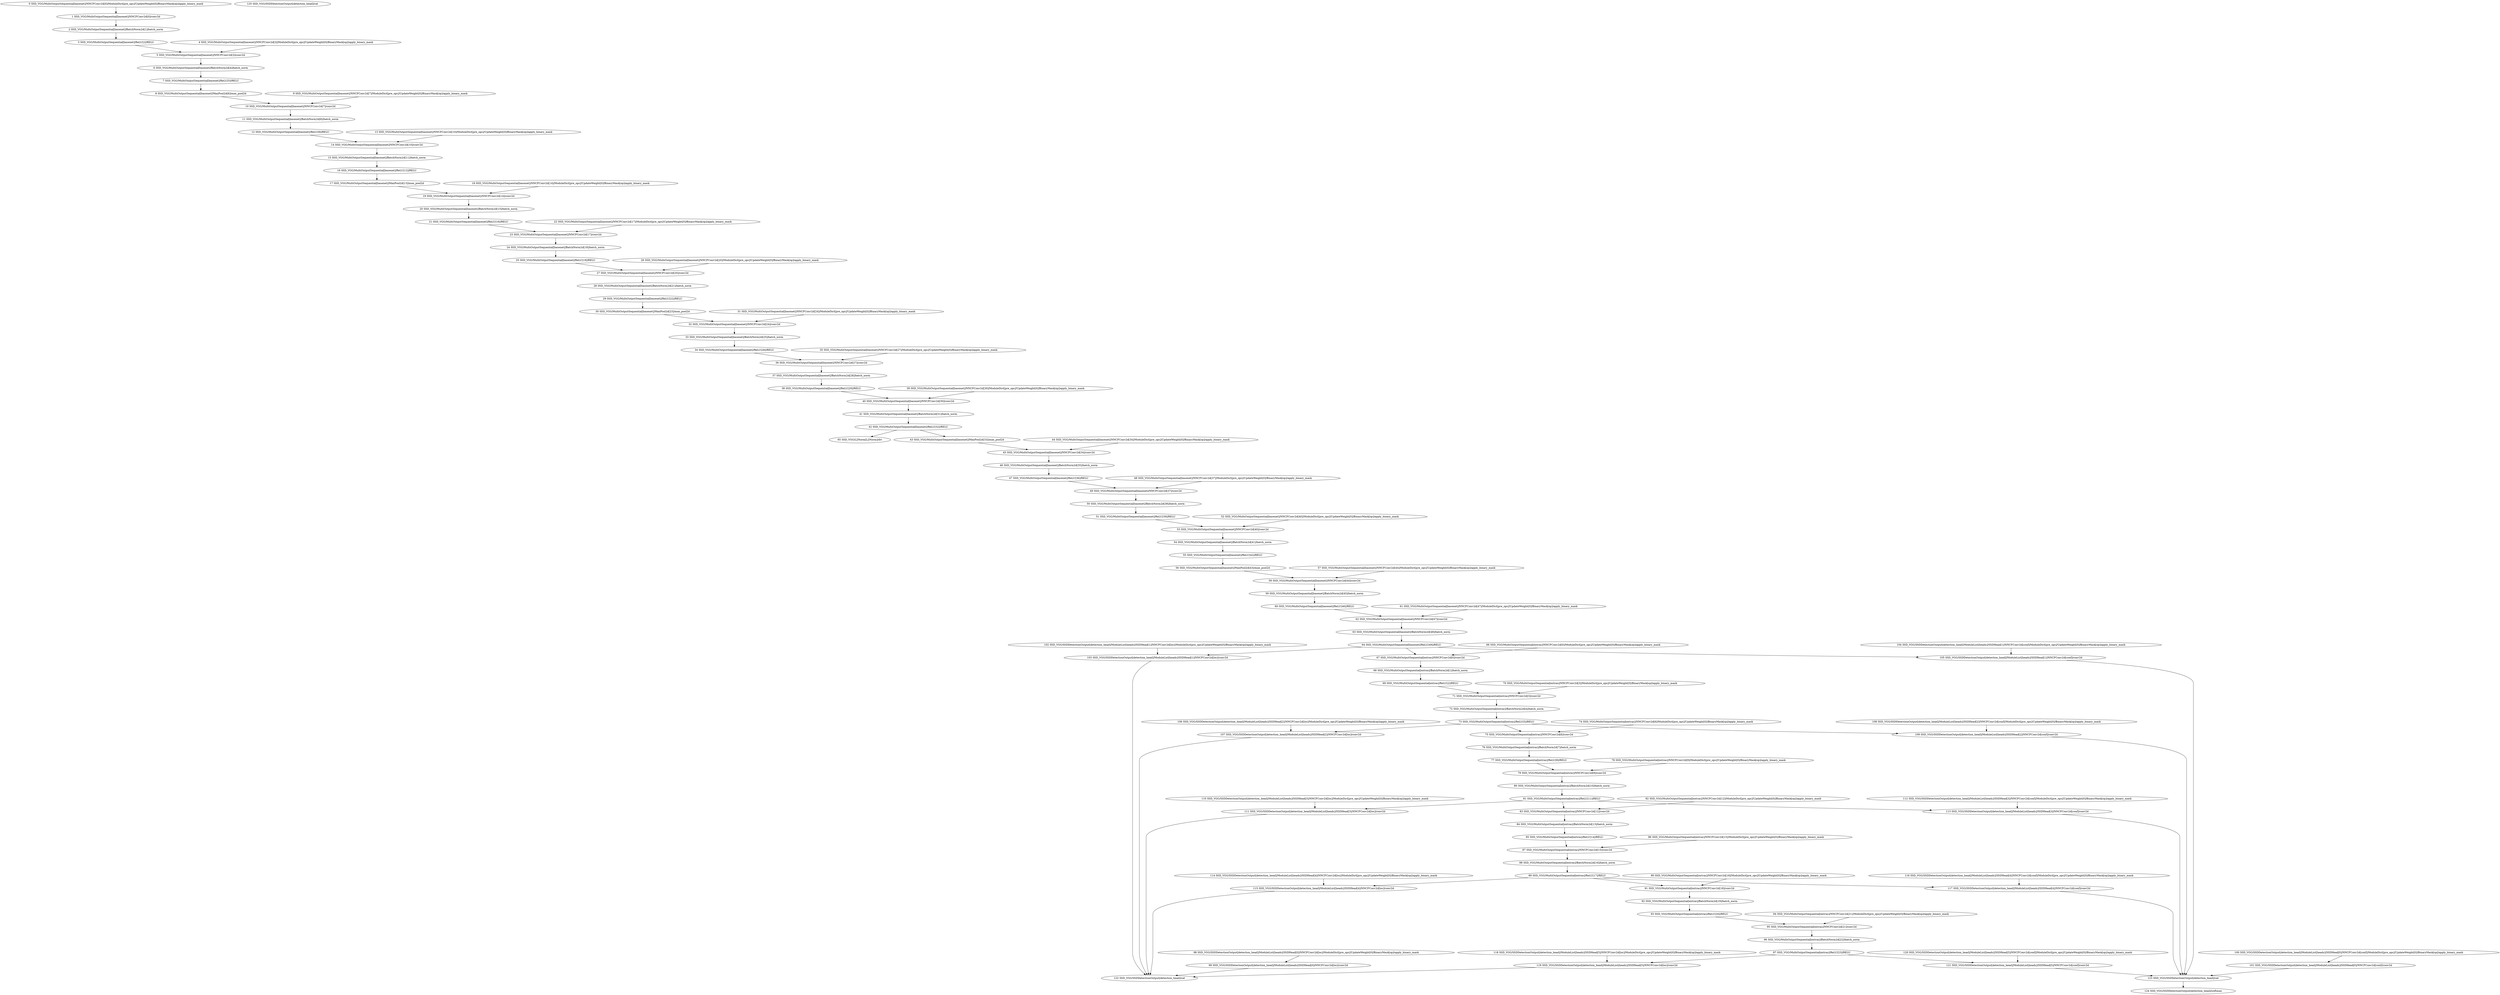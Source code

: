 strict digraph  {
"0 SSD_VGG/MultiOutputSequential[basenet]/NNCFConv2d[0]/ModuleDict[pre_ops]/UpdateWeight[0]/BinaryMask[op]/apply_binary_mask" [id=0, scope="SSD_VGG/MultiOutputSequential[basenet]/NNCFConv2d[0]/ModuleDict[pre_ops]/UpdateWeight[0]/BinaryMask[op]", type=apply_binary_mask];
"1 SSD_VGG/MultiOutputSequential[basenet]/NNCFConv2d[0]/conv2d" [id=1, scope="SSD_VGG/MultiOutputSequential[basenet]/NNCFConv2d[0]", type=conv2d];
"2 SSD_VGG/MultiOutputSequential[basenet]/BatchNorm2d[1]/batch_norm" [id=2, scope="SSD_VGG/MultiOutputSequential[basenet]/BatchNorm2d[1]", type=batch_norm];
"3 SSD_VGG/MultiOutputSequential[basenet]/ReLU[2]/RELU" [id=3, scope="SSD_VGG/MultiOutputSequential[basenet]/ReLU[2]", type=RELU];
"4 SSD_VGG/MultiOutputSequential[basenet]/NNCFConv2d[3]/ModuleDict[pre_ops]/UpdateWeight[0]/BinaryMask[op]/apply_binary_mask" [id=4, scope="SSD_VGG/MultiOutputSequential[basenet]/NNCFConv2d[3]/ModuleDict[pre_ops]/UpdateWeight[0]/BinaryMask[op]", type=apply_binary_mask];
"5 SSD_VGG/MultiOutputSequential[basenet]/NNCFConv2d[3]/conv2d" [id=5, scope="SSD_VGG/MultiOutputSequential[basenet]/NNCFConv2d[3]", type=conv2d];
"6 SSD_VGG/MultiOutputSequential[basenet]/BatchNorm2d[4]/batch_norm" [id=6, scope="SSD_VGG/MultiOutputSequential[basenet]/BatchNorm2d[4]", type=batch_norm];
"7 SSD_VGG/MultiOutputSequential[basenet]/ReLU[5]/RELU" [id=7, scope="SSD_VGG/MultiOutputSequential[basenet]/ReLU[5]", type=RELU];
"8 SSD_VGG/MultiOutputSequential[basenet]/MaxPool2d[6]/max_pool2d" [id=8, scope="SSD_VGG/MultiOutputSequential[basenet]/MaxPool2d[6]", type=max_pool2d];
"9 SSD_VGG/MultiOutputSequential[basenet]/NNCFConv2d[7]/ModuleDict[pre_ops]/UpdateWeight[0]/BinaryMask[op]/apply_binary_mask" [id=9, scope="SSD_VGG/MultiOutputSequential[basenet]/NNCFConv2d[7]/ModuleDict[pre_ops]/UpdateWeight[0]/BinaryMask[op]", type=apply_binary_mask];
"10 SSD_VGG/MultiOutputSequential[basenet]/NNCFConv2d[7]/conv2d" [id=10, scope="SSD_VGG/MultiOutputSequential[basenet]/NNCFConv2d[7]", type=conv2d];
"11 SSD_VGG/MultiOutputSequential[basenet]/BatchNorm2d[8]/batch_norm" [id=11, scope="SSD_VGG/MultiOutputSequential[basenet]/BatchNorm2d[8]", type=batch_norm];
"12 SSD_VGG/MultiOutputSequential[basenet]/ReLU[9]/RELU" [id=12, scope="SSD_VGG/MultiOutputSequential[basenet]/ReLU[9]", type=RELU];
"13 SSD_VGG/MultiOutputSequential[basenet]/NNCFConv2d[10]/ModuleDict[pre_ops]/UpdateWeight[0]/BinaryMask[op]/apply_binary_mask" [id=13, scope="SSD_VGG/MultiOutputSequential[basenet]/NNCFConv2d[10]/ModuleDict[pre_ops]/UpdateWeight[0]/BinaryMask[op]", type=apply_binary_mask];
"14 SSD_VGG/MultiOutputSequential[basenet]/NNCFConv2d[10]/conv2d" [id=14, scope="SSD_VGG/MultiOutputSequential[basenet]/NNCFConv2d[10]", type=conv2d];
"15 SSD_VGG/MultiOutputSequential[basenet]/BatchNorm2d[11]/batch_norm" [id=15, scope="SSD_VGG/MultiOutputSequential[basenet]/BatchNorm2d[11]", type=batch_norm];
"16 SSD_VGG/MultiOutputSequential[basenet]/ReLU[12]/RELU" [id=16, scope="SSD_VGG/MultiOutputSequential[basenet]/ReLU[12]", type=RELU];
"17 SSD_VGG/MultiOutputSequential[basenet]/MaxPool2d[13]/max_pool2d" [id=17, scope="SSD_VGG/MultiOutputSequential[basenet]/MaxPool2d[13]", type=max_pool2d];
"18 SSD_VGG/MultiOutputSequential[basenet]/NNCFConv2d[14]/ModuleDict[pre_ops]/UpdateWeight[0]/BinaryMask[op]/apply_binary_mask" [id=18, scope="SSD_VGG/MultiOutputSequential[basenet]/NNCFConv2d[14]/ModuleDict[pre_ops]/UpdateWeight[0]/BinaryMask[op]", type=apply_binary_mask];
"19 SSD_VGG/MultiOutputSequential[basenet]/NNCFConv2d[14]/conv2d" [id=19, scope="SSD_VGG/MultiOutputSequential[basenet]/NNCFConv2d[14]", type=conv2d];
"20 SSD_VGG/MultiOutputSequential[basenet]/BatchNorm2d[15]/batch_norm" [id=20, scope="SSD_VGG/MultiOutputSequential[basenet]/BatchNorm2d[15]", type=batch_norm];
"21 SSD_VGG/MultiOutputSequential[basenet]/ReLU[16]/RELU" [id=21, scope="SSD_VGG/MultiOutputSequential[basenet]/ReLU[16]", type=RELU];
"22 SSD_VGG/MultiOutputSequential[basenet]/NNCFConv2d[17]/ModuleDict[pre_ops]/UpdateWeight[0]/BinaryMask[op]/apply_binary_mask" [id=22, scope="SSD_VGG/MultiOutputSequential[basenet]/NNCFConv2d[17]/ModuleDict[pre_ops]/UpdateWeight[0]/BinaryMask[op]", type=apply_binary_mask];
"23 SSD_VGG/MultiOutputSequential[basenet]/NNCFConv2d[17]/conv2d" [id=23, scope="SSD_VGG/MultiOutputSequential[basenet]/NNCFConv2d[17]", type=conv2d];
"24 SSD_VGG/MultiOutputSequential[basenet]/BatchNorm2d[18]/batch_norm" [id=24, scope="SSD_VGG/MultiOutputSequential[basenet]/BatchNorm2d[18]", type=batch_norm];
"25 SSD_VGG/MultiOutputSequential[basenet]/ReLU[19]/RELU" [id=25, scope="SSD_VGG/MultiOutputSequential[basenet]/ReLU[19]", type=RELU];
"26 SSD_VGG/MultiOutputSequential[basenet]/NNCFConv2d[20]/ModuleDict[pre_ops]/UpdateWeight[0]/BinaryMask[op]/apply_binary_mask" [id=26, scope="SSD_VGG/MultiOutputSequential[basenet]/NNCFConv2d[20]/ModuleDict[pre_ops]/UpdateWeight[0]/BinaryMask[op]", type=apply_binary_mask];
"27 SSD_VGG/MultiOutputSequential[basenet]/NNCFConv2d[20]/conv2d" [id=27, scope="SSD_VGG/MultiOutputSequential[basenet]/NNCFConv2d[20]", type=conv2d];
"28 SSD_VGG/MultiOutputSequential[basenet]/BatchNorm2d[21]/batch_norm" [id=28, scope="SSD_VGG/MultiOutputSequential[basenet]/BatchNorm2d[21]", type=batch_norm];
"29 SSD_VGG/MultiOutputSequential[basenet]/ReLU[22]/RELU" [id=29, scope="SSD_VGG/MultiOutputSequential[basenet]/ReLU[22]", type=RELU];
"30 SSD_VGG/MultiOutputSequential[basenet]/MaxPool2d[23]/max_pool2d" [id=30, scope="SSD_VGG/MultiOutputSequential[basenet]/MaxPool2d[23]", type=max_pool2d];
"31 SSD_VGG/MultiOutputSequential[basenet]/NNCFConv2d[24]/ModuleDict[pre_ops]/UpdateWeight[0]/BinaryMask[op]/apply_binary_mask" [id=31, scope="SSD_VGG/MultiOutputSequential[basenet]/NNCFConv2d[24]/ModuleDict[pre_ops]/UpdateWeight[0]/BinaryMask[op]", type=apply_binary_mask];
"32 SSD_VGG/MultiOutputSequential[basenet]/NNCFConv2d[24]/conv2d" [id=32, scope="SSD_VGG/MultiOutputSequential[basenet]/NNCFConv2d[24]", type=conv2d];
"33 SSD_VGG/MultiOutputSequential[basenet]/BatchNorm2d[25]/batch_norm" [id=33, scope="SSD_VGG/MultiOutputSequential[basenet]/BatchNorm2d[25]", type=batch_norm];
"34 SSD_VGG/MultiOutputSequential[basenet]/ReLU[26]/RELU" [id=34, scope="SSD_VGG/MultiOutputSequential[basenet]/ReLU[26]", type=RELU];
"35 SSD_VGG/MultiOutputSequential[basenet]/NNCFConv2d[27]/ModuleDict[pre_ops]/UpdateWeight[0]/BinaryMask[op]/apply_binary_mask" [id=35, scope="SSD_VGG/MultiOutputSequential[basenet]/NNCFConv2d[27]/ModuleDict[pre_ops]/UpdateWeight[0]/BinaryMask[op]", type=apply_binary_mask];
"36 SSD_VGG/MultiOutputSequential[basenet]/NNCFConv2d[27]/conv2d" [id=36, scope="SSD_VGG/MultiOutputSequential[basenet]/NNCFConv2d[27]", type=conv2d];
"37 SSD_VGG/MultiOutputSequential[basenet]/BatchNorm2d[28]/batch_norm" [id=37, scope="SSD_VGG/MultiOutputSequential[basenet]/BatchNorm2d[28]", type=batch_norm];
"38 SSD_VGG/MultiOutputSequential[basenet]/ReLU[29]/RELU" [id=38, scope="SSD_VGG/MultiOutputSequential[basenet]/ReLU[29]", type=RELU];
"39 SSD_VGG/MultiOutputSequential[basenet]/NNCFConv2d[30]/ModuleDict[pre_ops]/UpdateWeight[0]/BinaryMask[op]/apply_binary_mask" [id=39, scope="SSD_VGG/MultiOutputSequential[basenet]/NNCFConv2d[30]/ModuleDict[pre_ops]/UpdateWeight[0]/BinaryMask[op]", type=apply_binary_mask];
"40 SSD_VGG/MultiOutputSequential[basenet]/NNCFConv2d[30]/conv2d" [id=40, scope="SSD_VGG/MultiOutputSequential[basenet]/NNCFConv2d[30]", type=conv2d];
"41 SSD_VGG/MultiOutputSequential[basenet]/BatchNorm2d[31]/batch_norm" [id=41, scope="SSD_VGG/MultiOutputSequential[basenet]/BatchNorm2d[31]", type=batch_norm];
"42 SSD_VGG/MultiOutputSequential[basenet]/ReLU[32]/RELU" [id=42, scope="SSD_VGG/MultiOutputSequential[basenet]/ReLU[32]", type=RELU];
"43 SSD_VGG/MultiOutputSequential[basenet]/MaxPool2d[33]/max_pool2d" [id=43, scope="SSD_VGG/MultiOutputSequential[basenet]/MaxPool2d[33]", type=max_pool2d];
"44 SSD_VGG/MultiOutputSequential[basenet]/NNCFConv2d[34]/ModuleDict[pre_ops]/UpdateWeight[0]/BinaryMask[op]/apply_binary_mask" [id=44, scope="SSD_VGG/MultiOutputSequential[basenet]/NNCFConv2d[34]/ModuleDict[pre_ops]/UpdateWeight[0]/BinaryMask[op]", type=apply_binary_mask];
"45 SSD_VGG/MultiOutputSequential[basenet]/NNCFConv2d[34]/conv2d" [id=45, scope="SSD_VGG/MultiOutputSequential[basenet]/NNCFConv2d[34]", type=conv2d];
"46 SSD_VGG/MultiOutputSequential[basenet]/BatchNorm2d[35]/batch_norm" [id=46, scope="SSD_VGG/MultiOutputSequential[basenet]/BatchNorm2d[35]", type=batch_norm];
"47 SSD_VGG/MultiOutputSequential[basenet]/ReLU[36]/RELU" [id=47, scope="SSD_VGG/MultiOutputSequential[basenet]/ReLU[36]", type=RELU];
"48 SSD_VGG/MultiOutputSequential[basenet]/NNCFConv2d[37]/ModuleDict[pre_ops]/UpdateWeight[0]/BinaryMask[op]/apply_binary_mask" [id=48, scope="SSD_VGG/MultiOutputSequential[basenet]/NNCFConv2d[37]/ModuleDict[pre_ops]/UpdateWeight[0]/BinaryMask[op]", type=apply_binary_mask];
"49 SSD_VGG/MultiOutputSequential[basenet]/NNCFConv2d[37]/conv2d" [id=49, scope="SSD_VGG/MultiOutputSequential[basenet]/NNCFConv2d[37]", type=conv2d];
"50 SSD_VGG/MultiOutputSequential[basenet]/BatchNorm2d[38]/batch_norm" [id=50, scope="SSD_VGG/MultiOutputSequential[basenet]/BatchNorm2d[38]", type=batch_norm];
"51 SSD_VGG/MultiOutputSequential[basenet]/ReLU[39]/RELU" [id=51, scope="SSD_VGG/MultiOutputSequential[basenet]/ReLU[39]", type=RELU];
"52 SSD_VGG/MultiOutputSequential[basenet]/NNCFConv2d[40]/ModuleDict[pre_ops]/UpdateWeight[0]/BinaryMask[op]/apply_binary_mask" [id=52, scope="SSD_VGG/MultiOutputSequential[basenet]/NNCFConv2d[40]/ModuleDict[pre_ops]/UpdateWeight[0]/BinaryMask[op]", type=apply_binary_mask];
"53 SSD_VGG/MultiOutputSequential[basenet]/NNCFConv2d[40]/conv2d" [id=53, scope="SSD_VGG/MultiOutputSequential[basenet]/NNCFConv2d[40]", type=conv2d];
"54 SSD_VGG/MultiOutputSequential[basenet]/BatchNorm2d[41]/batch_norm" [id=54, scope="SSD_VGG/MultiOutputSequential[basenet]/BatchNorm2d[41]", type=batch_norm];
"55 SSD_VGG/MultiOutputSequential[basenet]/ReLU[42]/RELU" [id=55, scope="SSD_VGG/MultiOutputSequential[basenet]/ReLU[42]", type=RELU];
"56 SSD_VGG/MultiOutputSequential[basenet]/MaxPool2d[43]/max_pool2d" [id=56, scope="SSD_VGG/MultiOutputSequential[basenet]/MaxPool2d[43]", type=max_pool2d];
"57 SSD_VGG/MultiOutputSequential[basenet]/NNCFConv2d[44]/ModuleDict[pre_ops]/UpdateWeight[0]/BinaryMask[op]/apply_binary_mask" [id=57, scope="SSD_VGG/MultiOutputSequential[basenet]/NNCFConv2d[44]/ModuleDict[pre_ops]/UpdateWeight[0]/BinaryMask[op]", type=apply_binary_mask];
"58 SSD_VGG/MultiOutputSequential[basenet]/NNCFConv2d[44]/conv2d" [id=58, scope="SSD_VGG/MultiOutputSequential[basenet]/NNCFConv2d[44]", type=conv2d];
"59 SSD_VGG/MultiOutputSequential[basenet]/BatchNorm2d[45]/batch_norm" [id=59, scope="SSD_VGG/MultiOutputSequential[basenet]/BatchNorm2d[45]", type=batch_norm];
"60 SSD_VGG/MultiOutputSequential[basenet]/ReLU[46]/RELU" [id=60, scope="SSD_VGG/MultiOutputSequential[basenet]/ReLU[46]", type=RELU];
"61 SSD_VGG/MultiOutputSequential[basenet]/NNCFConv2d[47]/ModuleDict[pre_ops]/UpdateWeight[0]/BinaryMask[op]/apply_binary_mask" [id=61, scope="SSD_VGG/MultiOutputSequential[basenet]/NNCFConv2d[47]/ModuleDict[pre_ops]/UpdateWeight[0]/BinaryMask[op]", type=apply_binary_mask];
"62 SSD_VGG/MultiOutputSequential[basenet]/NNCFConv2d[47]/conv2d" [id=62, scope="SSD_VGG/MultiOutputSequential[basenet]/NNCFConv2d[47]", type=conv2d];
"63 SSD_VGG/MultiOutputSequential[basenet]/BatchNorm2d[48]/batch_norm" [id=63, scope="SSD_VGG/MultiOutputSequential[basenet]/BatchNorm2d[48]", type=batch_norm];
"64 SSD_VGG/MultiOutputSequential[basenet]/ReLU[49]/RELU" [id=64, scope="SSD_VGG/MultiOutputSequential[basenet]/ReLU[49]", type=RELU];
"65 SSD_VGG/L2Norm[L2Norm]/div" [id=65, scope="SSD_VGG/L2Norm[L2Norm]", type=div];
"66 SSD_VGG/MultiOutputSequential[extras]/NNCFConv2d[0]/ModuleDict[pre_ops]/UpdateWeight[0]/BinaryMask[op]/apply_binary_mask" [id=66, scope="SSD_VGG/MultiOutputSequential[extras]/NNCFConv2d[0]/ModuleDict[pre_ops]/UpdateWeight[0]/BinaryMask[op]", type=apply_binary_mask];
"67 SSD_VGG/MultiOutputSequential[extras]/NNCFConv2d[0]/conv2d" [id=67, scope="SSD_VGG/MultiOutputSequential[extras]/NNCFConv2d[0]", type=conv2d];
"68 SSD_VGG/MultiOutputSequential[extras]/BatchNorm2d[1]/batch_norm" [id=68, scope="SSD_VGG/MultiOutputSequential[extras]/BatchNorm2d[1]", type=batch_norm];
"69 SSD_VGG/MultiOutputSequential[extras]/ReLU[2]/RELU" [id=69, scope="SSD_VGG/MultiOutputSequential[extras]/ReLU[2]", type=RELU];
"70 SSD_VGG/MultiOutputSequential[extras]/NNCFConv2d[3]/ModuleDict[pre_ops]/UpdateWeight[0]/BinaryMask[op]/apply_binary_mask" [id=70, scope="SSD_VGG/MultiOutputSequential[extras]/NNCFConv2d[3]/ModuleDict[pre_ops]/UpdateWeight[0]/BinaryMask[op]", type=apply_binary_mask];
"71 SSD_VGG/MultiOutputSequential[extras]/NNCFConv2d[3]/conv2d" [id=71, scope="SSD_VGG/MultiOutputSequential[extras]/NNCFConv2d[3]", type=conv2d];
"72 SSD_VGG/MultiOutputSequential[extras]/BatchNorm2d[4]/batch_norm" [id=72, scope="SSD_VGG/MultiOutputSequential[extras]/BatchNorm2d[4]", type=batch_norm];
"73 SSD_VGG/MultiOutputSequential[extras]/ReLU[5]/RELU" [id=73, scope="SSD_VGG/MultiOutputSequential[extras]/ReLU[5]", type=RELU];
"74 SSD_VGG/MultiOutputSequential[extras]/NNCFConv2d[6]/ModuleDict[pre_ops]/UpdateWeight[0]/BinaryMask[op]/apply_binary_mask" [id=74, scope="SSD_VGG/MultiOutputSequential[extras]/NNCFConv2d[6]/ModuleDict[pre_ops]/UpdateWeight[0]/BinaryMask[op]", type=apply_binary_mask];
"75 SSD_VGG/MultiOutputSequential[extras]/NNCFConv2d[6]/conv2d" [id=75, scope="SSD_VGG/MultiOutputSequential[extras]/NNCFConv2d[6]", type=conv2d];
"76 SSD_VGG/MultiOutputSequential[extras]/BatchNorm2d[7]/batch_norm" [id=76, scope="SSD_VGG/MultiOutputSequential[extras]/BatchNorm2d[7]", type=batch_norm];
"77 SSD_VGG/MultiOutputSequential[extras]/ReLU[8]/RELU" [id=77, scope="SSD_VGG/MultiOutputSequential[extras]/ReLU[8]", type=RELU];
"78 SSD_VGG/MultiOutputSequential[extras]/NNCFConv2d[9]/ModuleDict[pre_ops]/UpdateWeight[0]/BinaryMask[op]/apply_binary_mask" [id=78, scope="SSD_VGG/MultiOutputSequential[extras]/NNCFConv2d[9]/ModuleDict[pre_ops]/UpdateWeight[0]/BinaryMask[op]", type=apply_binary_mask];
"79 SSD_VGG/MultiOutputSequential[extras]/NNCFConv2d[9]/conv2d" [id=79, scope="SSD_VGG/MultiOutputSequential[extras]/NNCFConv2d[9]", type=conv2d];
"80 SSD_VGG/MultiOutputSequential[extras]/BatchNorm2d[10]/batch_norm" [id=80, scope="SSD_VGG/MultiOutputSequential[extras]/BatchNorm2d[10]", type=batch_norm];
"81 SSD_VGG/MultiOutputSequential[extras]/ReLU[11]/RELU" [id=81, scope="SSD_VGG/MultiOutputSequential[extras]/ReLU[11]", type=RELU];
"82 SSD_VGG/MultiOutputSequential[extras]/NNCFConv2d[12]/ModuleDict[pre_ops]/UpdateWeight[0]/BinaryMask[op]/apply_binary_mask" [id=82, scope="SSD_VGG/MultiOutputSequential[extras]/NNCFConv2d[12]/ModuleDict[pre_ops]/UpdateWeight[0]/BinaryMask[op]", type=apply_binary_mask];
"83 SSD_VGG/MultiOutputSequential[extras]/NNCFConv2d[12]/conv2d" [id=83, scope="SSD_VGG/MultiOutputSequential[extras]/NNCFConv2d[12]", type=conv2d];
"84 SSD_VGG/MultiOutputSequential[extras]/BatchNorm2d[13]/batch_norm" [id=84, scope="SSD_VGG/MultiOutputSequential[extras]/BatchNorm2d[13]", type=batch_norm];
"85 SSD_VGG/MultiOutputSequential[extras]/ReLU[14]/RELU" [id=85, scope="SSD_VGG/MultiOutputSequential[extras]/ReLU[14]", type=RELU];
"86 SSD_VGG/MultiOutputSequential[extras]/NNCFConv2d[15]/ModuleDict[pre_ops]/UpdateWeight[0]/BinaryMask[op]/apply_binary_mask" [id=86, scope="SSD_VGG/MultiOutputSequential[extras]/NNCFConv2d[15]/ModuleDict[pre_ops]/UpdateWeight[0]/BinaryMask[op]", type=apply_binary_mask];
"87 SSD_VGG/MultiOutputSequential[extras]/NNCFConv2d[15]/conv2d" [id=87, scope="SSD_VGG/MultiOutputSequential[extras]/NNCFConv2d[15]", type=conv2d];
"88 SSD_VGG/MultiOutputSequential[extras]/BatchNorm2d[16]/batch_norm" [id=88, scope="SSD_VGG/MultiOutputSequential[extras]/BatchNorm2d[16]", type=batch_norm];
"89 SSD_VGG/MultiOutputSequential[extras]/ReLU[17]/RELU" [id=89, scope="SSD_VGG/MultiOutputSequential[extras]/ReLU[17]", type=RELU];
"90 SSD_VGG/MultiOutputSequential[extras]/NNCFConv2d[18]/ModuleDict[pre_ops]/UpdateWeight[0]/BinaryMask[op]/apply_binary_mask" [id=90, scope="SSD_VGG/MultiOutputSequential[extras]/NNCFConv2d[18]/ModuleDict[pre_ops]/UpdateWeight[0]/BinaryMask[op]", type=apply_binary_mask];
"91 SSD_VGG/MultiOutputSequential[extras]/NNCFConv2d[18]/conv2d" [id=91, scope="SSD_VGG/MultiOutputSequential[extras]/NNCFConv2d[18]", type=conv2d];
"92 SSD_VGG/MultiOutputSequential[extras]/BatchNorm2d[19]/batch_norm" [id=92, scope="SSD_VGG/MultiOutputSequential[extras]/BatchNorm2d[19]", type=batch_norm];
"93 SSD_VGG/MultiOutputSequential[extras]/ReLU[20]/RELU" [id=93, scope="SSD_VGG/MultiOutputSequential[extras]/ReLU[20]", type=RELU];
"94 SSD_VGG/MultiOutputSequential[extras]/NNCFConv2d[21]/ModuleDict[pre_ops]/UpdateWeight[0]/BinaryMask[op]/apply_binary_mask" [id=94, scope="SSD_VGG/MultiOutputSequential[extras]/NNCFConv2d[21]/ModuleDict[pre_ops]/UpdateWeight[0]/BinaryMask[op]", type=apply_binary_mask];
"95 SSD_VGG/MultiOutputSequential[extras]/NNCFConv2d[21]/conv2d" [id=95, scope="SSD_VGG/MultiOutputSequential[extras]/NNCFConv2d[21]", type=conv2d];
"96 SSD_VGG/MultiOutputSequential[extras]/BatchNorm2d[22]/batch_norm" [id=96, scope="SSD_VGG/MultiOutputSequential[extras]/BatchNorm2d[22]", type=batch_norm];
"97 SSD_VGG/MultiOutputSequential[extras]/ReLU[23]/RELU" [id=97, scope="SSD_VGG/MultiOutputSequential[extras]/ReLU[23]", type=RELU];
"98 SSD_VGG/SSDDetectionOutput[detection_head]/ModuleList[heads]/SSDHead[0]/NNCFConv2d[loc]/ModuleDict[pre_ops]/UpdateWeight[0]/BinaryMask[op]/apply_binary_mask" [id=98, scope="SSD_VGG/SSDDetectionOutput[detection_head]/ModuleList[heads]/SSDHead[0]/NNCFConv2d[loc]/ModuleDict[pre_ops]/UpdateWeight[0]/BinaryMask[op]", type=apply_binary_mask];
"99 SSD_VGG/SSDDetectionOutput[detection_head]/ModuleList[heads]/SSDHead[0]/NNCFConv2d[loc]/conv2d" [id=99, scope="SSD_VGG/SSDDetectionOutput[detection_head]/ModuleList[heads]/SSDHead[0]/NNCFConv2d[loc]", type=conv2d];
"100 SSD_VGG/SSDDetectionOutput[detection_head]/ModuleList[heads]/SSDHead[0]/NNCFConv2d[conf]/ModuleDict[pre_ops]/UpdateWeight[0]/BinaryMask[op]/apply_binary_mask" [id=100, scope="SSD_VGG/SSDDetectionOutput[detection_head]/ModuleList[heads]/SSDHead[0]/NNCFConv2d[conf]/ModuleDict[pre_ops]/UpdateWeight[0]/BinaryMask[op]", type=apply_binary_mask];
"101 SSD_VGG/SSDDetectionOutput[detection_head]/ModuleList[heads]/SSDHead[0]/NNCFConv2d[conf]/conv2d" [id=101, scope="SSD_VGG/SSDDetectionOutput[detection_head]/ModuleList[heads]/SSDHead[0]/NNCFConv2d[conf]", type=conv2d];
"102 SSD_VGG/SSDDetectionOutput[detection_head]/ModuleList[heads]/SSDHead[1]/NNCFConv2d[loc]/ModuleDict[pre_ops]/UpdateWeight[0]/BinaryMask[op]/apply_binary_mask" [id=102, scope="SSD_VGG/SSDDetectionOutput[detection_head]/ModuleList[heads]/SSDHead[1]/NNCFConv2d[loc]/ModuleDict[pre_ops]/UpdateWeight[0]/BinaryMask[op]", type=apply_binary_mask];
"103 SSD_VGG/SSDDetectionOutput[detection_head]/ModuleList[heads]/SSDHead[1]/NNCFConv2d[loc]/conv2d" [id=103, scope="SSD_VGG/SSDDetectionOutput[detection_head]/ModuleList[heads]/SSDHead[1]/NNCFConv2d[loc]", type=conv2d];
"104 SSD_VGG/SSDDetectionOutput[detection_head]/ModuleList[heads]/SSDHead[1]/NNCFConv2d[conf]/ModuleDict[pre_ops]/UpdateWeight[0]/BinaryMask[op]/apply_binary_mask" [id=104, scope="SSD_VGG/SSDDetectionOutput[detection_head]/ModuleList[heads]/SSDHead[1]/NNCFConv2d[conf]/ModuleDict[pre_ops]/UpdateWeight[0]/BinaryMask[op]", type=apply_binary_mask];
"105 SSD_VGG/SSDDetectionOutput[detection_head]/ModuleList[heads]/SSDHead[1]/NNCFConv2d[conf]/conv2d" [id=105, scope="SSD_VGG/SSDDetectionOutput[detection_head]/ModuleList[heads]/SSDHead[1]/NNCFConv2d[conf]", type=conv2d];
"106 SSD_VGG/SSDDetectionOutput[detection_head]/ModuleList[heads]/SSDHead[2]/NNCFConv2d[loc]/ModuleDict[pre_ops]/UpdateWeight[0]/BinaryMask[op]/apply_binary_mask" [id=106, scope="SSD_VGG/SSDDetectionOutput[detection_head]/ModuleList[heads]/SSDHead[2]/NNCFConv2d[loc]/ModuleDict[pre_ops]/UpdateWeight[0]/BinaryMask[op]", type=apply_binary_mask];
"107 SSD_VGG/SSDDetectionOutput[detection_head]/ModuleList[heads]/SSDHead[2]/NNCFConv2d[loc]/conv2d" [id=107, scope="SSD_VGG/SSDDetectionOutput[detection_head]/ModuleList[heads]/SSDHead[2]/NNCFConv2d[loc]", type=conv2d];
"108 SSD_VGG/SSDDetectionOutput[detection_head]/ModuleList[heads]/SSDHead[2]/NNCFConv2d[conf]/ModuleDict[pre_ops]/UpdateWeight[0]/BinaryMask[op]/apply_binary_mask" [id=108, scope="SSD_VGG/SSDDetectionOutput[detection_head]/ModuleList[heads]/SSDHead[2]/NNCFConv2d[conf]/ModuleDict[pre_ops]/UpdateWeight[0]/BinaryMask[op]", type=apply_binary_mask];
"109 SSD_VGG/SSDDetectionOutput[detection_head]/ModuleList[heads]/SSDHead[2]/NNCFConv2d[conf]/conv2d" [id=109, scope="SSD_VGG/SSDDetectionOutput[detection_head]/ModuleList[heads]/SSDHead[2]/NNCFConv2d[conf]", type=conv2d];
"110 SSD_VGG/SSDDetectionOutput[detection_head]/ModuleList[heads]/SSDHead[3]/NNCFConv2d[loc]/ModuleDict[pre_ops]/UpdateWeight[0]/BinaryMask[op]/apply_binary_mask" [id=110, scope="SSD_VGG/SSDDetectionOutput[detection_head]/ModuleList[heads]/SSDHead[3]/NNCFConv2d[loc]/ModuleDict[pre_ops]/UpdateWeight[0]/BinaryMask[op]", type=apply_binary_mask];
"111 SSD_VGG/SSDDetectionOutput[detection_head]/ModuleList[heads]/SSDHead[3]/NNCFConv2d[loc]/conv2d" [id=111, scope="SSD_VGG/SSDDetectionOutput[detection_head]/ModuleList[heads]/SSDHead[3]/NNCFConv2d[loc]", type=conv2d];
"112 SSD_VGG/SSDDetectionOutput[detection_head]/ModuleList[heads]/SSDHead[3]/NNCFConv2d[conf]/ModuleDict[pre_ops]/UpdateWeight[0]/BinaryMask[op]/apply_binary_mask" [id=112, scope="SSD_VGG/SSDDetectionOutput[detection_head]/ModuleList[heads]/SSDHead[3]/NNCFConv2d[conf]/ModuleDict[pre_ops]/UpdateWeight[0]/BinaryMask[op]", type=apply_binary_mask];
"113 SSD_VGG/SSDDetectionOutput[detection_head]/ModuleList[heads]/SSDHead[3]/NNCFConv2d[conf]/conv2d" [id=113, scope="SSD_VGG/SSDDetectionOutput[detection_head]/ModuleList[heads]/SSDHead[3]/NNCFConv2d[conf]", type=conv2d];
"114 SSD_VGG/SSDDetectionOutput[detection_head]/ModuleList[heads]/SSDHead[4]/NNCFConv2d[loc]/ModuleDict[pre_ops]/UpdateWeight[0]/BinaryMask[op]/apply_binary_mask" [id=114, scope="SSD_VGG/SSDDetectionOutput[detection_head]/ModuleList[heads]/SSDHead[4]/NNCFConv2d[loc]/ModuleDict[pre_ops]/UpdateWeight[0]/BinaryMask[op]", type=apply_binary_mask];
"115 SSD_VGG/SSDDetectionOutput[detection_head]/ModuleList[heads]/SSDHead[4]/NNCFConv2d[loc]/conv2d" [id=115, scope="SSD_VGG/SSDDetectionOutput[detection_head]/ModuleList[heads]/SSDHead[4]/NNCFConv2d[loc]", type=conv2d];
"116 SSD_VGG/SSDDetectionOutput[detection_head]/ModuleList[heads]/SSDHead[4]/NNCFConv2d[conf]/ModuleDict[pre_ops]/UpdateWeight[0]/BinaryMask[op]/apply_binary_mask" [id=116, scope="SSD_VGG/SSDDetectionOutput[detection_head]/ModuleList[heads]/SSDHead[4]/NNCFConv2d[conf]/ModuleDict[pre_ops]/UpdateWeight[0]/BinaryMask[op]", type=apply_binary_mask];
"117 SSD_VGG/SSDDetectionOutput[detection_head]/ModuleList[heads]/SSDHead[4]/NNCFConv2d[conf]/conv2d" [id=117, scope="SSD_VGG/SSDDetectionOutput[detection_head]/ModuleList[heads]/SSDHead[4]/NNCFConv2d[conf]", type=conv2d];
"118 SSD_VGG/SSDDetectionOutput[detection_head]/ModuleList[heads]/SSDHead[5]/NNCFConv2d[loc]/ModuleDict[pre_ops]/UpdateWeight[0]/BinaryMask[op]/apply_binary_mask" [id=118, scope="SSD_VGG/SSDDetectionOutput[detection_head]/ModuleList[heads]/SSDHead[5]/NNCFConv2d[loc]/ModuleDict[pre_ops]/UpdateWeight[0]/BinaryMask[op]", type=apply_binary_mask];
"119 SSD_VGG/SSDDetectionOutput[detection_head]/ModuleList[heads]/SSDHead[5]/NNCFConv2d[loc]/conv2d" [id=119, scope="SSD_VGG/SSDDetectionOutput[detection_head]/ModuleList[heads]/SSDHead[5]/NNCFConv2d[loc]", type=conv2d];
"120 SSD_VGG/SSDDetectionOutput[detection_head]/ModuleList[heads]/SSDHead[5]/NNCFConv2d[conf]/ModuleDict[pre_ops]/UpdateWeight[0]/BinaryMask[op]/apply_binary_mask" [id=120, scope="SSD_VGG/SSDDetectionOutput[detection_head]/ModuleList[heads]/SSDHead[5]/NNCFConv2d[conf]/ModuleDict[pre_ops]/UpdateWeight[0]/BinaryMask[op]", type=apply_binary_mask];
"121 SSD_VGG/SSDDetectionOutput[detection_head]/ModuleList[heads]/SSDHead[5]/NNCFConv2d[conf]/conv2d" [id=121, scope="SSD_VGG/SSDDetectionOutput[detection_head]/ModuleList[heads]/SSDHead[5]/NNCFConv2d[conf]", type=conv2d];
"122 SSD_VGG/SSDDetectionOutput[detection_head]/cat" [id=122, scope="SSD_VGG/SSDDetectionOutput[detection_head]", type=cat];
"123 SSD_VGG/SSDDetectionOutput[detection_head]/cat" [id=123, scope="SSD_VGG/SSDDetectionOutput[detection_head]", type=cat];
"124 SSD_VGG/SSDDetectionOutput[detection_head]/softmax" [id=124, scope="SSD_VGG/SSDDetectionOutput[detection_head]", type=softmax];
"125 SSD_VGG/SSDDetectionOutput[detection_head]/cat" [id=125, scope="SSD_VGG/SSDDetectionOutput[detection_head]", type=cat];
"0 SSD_VGG/MultiOutputSequential[basenet]/NNCFConv2d[0]/ModuleDict[pre_ops]/UpdateWeight[0]/BinaryMask[op]/apply_binary_mask" -> "1 SSD_VGG/MultiOutputSequential[basenet]/NNCFConv2d[0]/conv2d";
"1 SSD_VGG/MultiOutputSequential[basenet]/NNCFConv2d[0]/conv2d" -> "2 SSD_VGG/MultiOutputSequential[basenet]/BatchNorm2d[1]/batch_norm";
"2 SSD_VGG/MultiOutputSequential[basenet]/BatchNorm2d[1]/batch_norm" -> "3 SSD_VGG/MultiOutputSequential[basenet]/ReLU[2]/RELU";
"3 SSD_VGG/MultiOutputSequential[basenet]/ReLU[2]/RELU" -> "5 SSD_VGG/MultiOutputSequential[basenet]/NNCFConv2d[3]/conv2d";
"4 SSD_VGG/MultiOutputSequential[basenet]/NNCFConv2d[3]/ModuleDict[pre_ops]/UpdateWeight[0]/BinaryMask[op]/apply_binary_mask" -> "5 SSD_VGG/MultiOutputSequential[basenet]/NNCFConv2d[3]/conv2d";
"5 SSD_VGG/MultiOutputSequential[basenet]/NNCFConv2d[3]/conv2d" -> "6 SSD_VGG/MultiOutputSequential[basenet]/BatchNorm2d[4]/batch_norm";
"6 SSD_VGG/MultiOutputSequential[basenet]/BatchNorm2d[4]/batch_norm" -> "7 SSD_VGG/MultiOutputSequential[basenet]/ReLU[5]/RELU";
"7 SSD_VGG/MultiOutputSequential[basenet]/ReLU[5]/RELU" -> "8 SSD_VGG/MultiOutputSequential[basenet]/MaxPool2d[6]/max_pool2d";
"8 SSD_VGG/MultiOutputSequential[basenet]/MaxPool2d[6]/max_pool2d" -> "10 SSD_VGG/MultiOutputSequential[basenet]/NNCFConv2d[7]/conv2d";
"9 SSD_VGG/MultiOutputSequential[basenet]/NNCFConv2d[7]/ModuleDict[pre_ops]/UpdateWeight[0]/BinaryMask[op]/apply_binary_mask" -> "10 SSD_VGG/MultiOutputSequential[basenet]/NNCFConv2d[7]/conv2d";
"10 SSD_VGG/MultiOutputSequential[basenet]/NNCFConv2d[7]/conv2d" -> "11 SSD_VGG/MultiOutputSequential[basenet]/BatchNorm2d[8]/batch_norm";
"11 SSD_VGG/MultiOutputSequential[basenet]/BatchNorm2d[8]/batch_norm" -> "12 SSD_VGG/MultiOutputSequential[basenet]/ReLU[9]/RELU";
"12 SSD_VGG/MultiOutputSequential[basenet]/ReLU[9]/RELU" -> "14 SSD_VGG/MultiOutputSequential[basenet]/NNCFConv2d[10]/conv2d";
"13 SSD_VGG/MultiOutputSequential[basenet]/NNCFConv2d[10]/ModuleDict[pre_ops]/UpdateWeight[0]/BinaryMask[op]/apply_binary_mask" -> "14 SSD_VGG/MultiOutputSequential[basenet]/NNCFConv2d[10]/conv2d";
"14 SSD_VGG/MultiOutputSequential[basenet]/NNCFConv2d[10]/conv2d" -> "15 SSD_VGG/MultiOutputSequential[basenet]/BatchNorm2d[11]/batch_norm";
"15 SSD_VGG/MultiOutputSequential[basenet]/BatchNorm2d[11]/batch_norm" -> "16 SSD_VGG/MultiOutputSequential[basenet]/ReLU[12]/RELU";
"16 SSD_VGG/MultiOutputSequential[basenet]/ReLU[12]/RELU" -> "17 SSD_VGG/MultiOutputSequential[basenet]/MaxPool2d[13]/max_pool2d";
"17 SSD_VGG/MultiOutputSequential[basenet]/MaxPool2d[13]/max_pool2d" -> "19 SSD_VGG/MultiOutputSequential[basenet]/NNCFConv2d[14]/conv2d";
"18 SSD_VGG/MultiOutputSequential[basenet]/NNCFConv2d[14]/ModuleDict[pre_ops]/UpdateWeight[0]/BinaryMask[op]/apply_binary_mask" -> "19 SSD_VGG/MultiOutputSequential[basenet]/NNCFConv2d[14]/conv2d";
"19 SSD_VGG/MultiOutputSequential[basenet]/NNCFConv2d[14]/conv2d" -> "20 SSD_VGG/MultiOutputSequential[basenet]/BatchNorm2d[15]/batch_norm";
"20 SSD_VGG/MultiOutputSequential[basenet]/BatchNorm2d[15]/batch_norm" -> "21 SSD_VGG/MultiOutputSequential[basenet]/ReLU[16]/RELU";
"21 SSD_VGG/MultiOutputSequential[basenet]/ReLU[16]/RELU" -> "23 SSD_VGG/MultiOutputSequential[basenet]/NNCFConv2d[17]/conv2d";
"22 SSD_VGG/MultiOutputSequential[basenet]/NNCFConv2d[17]/ModuleDict[pre_ops]/UpdateWeight[0]/BinaryMask[op]/apply_binary_mask" -> "23 SSD_VGG/MultiOutputSequential[basenet]/NNCFConv2d[17]/conv2d";
"23 SSD_VGG/MultiOutputSequential[basenet]/NNCFConv2d[17]/conv2d" -> "24 SSD_VGG/MultiOutputSequential[basenet]/BatchNorm2d[18]/batch_norm";
"24 SSD_VGG/MultiOutputSequential[basenet]/BatchNorm2d[18]/batch_norm" -> "25 SSD_VGG/MultiOutputSequential[basenet]/ReLU[19]/RELU";
"25 SSD_VGG/MultiOutputSequential[basenet]/ReLU[19]/RELU" -> "27 SSD_VGG/MultiOutputSequential[basenet]/NNCFConv2d[20]/conv2d";
"26 SSD_VGG/MultiOutputSequential[basenet]/NNCFConv2d[20]/ModuleDict[pre_ops]/UpdateWeight[0]/BinaryMask[op]/apply_binary_mask" -> "27 SSD_VGG/MultiOutputSequential[basenet]/NNCFConv2d[20]/conv2d";
"27 SSD_VGG/MultiOutputSequential[basenet]/NNCFConv2d[20]/conv2d" -> "28 SSD_VGG/MultiOutputSequential[basenet]/BatchNorm2d[21]/batch_norm";
"28 SSD_VGG/MultiOutputSequential[basenet]/BatchNorm2d[21]/batch_norm" -> "29 SSD_VGG/MultiOutputSequential[basenet]/ReLU[22]/RELU";
"29 SSD_VGG/MultiOutputSequential[basenet]/ReLU[22]/RELU" -> "30 SSD_VGG/MultiOutputSequential[basenet]/MaxPool2d[23]/max_pool2d";
"30 SSD_VGG/MultiOutputSequential[basenet]/MaxPool2d[23]/max_pool2d" -> "32 SSD_VGG/MultiOutputSequential[basenet]/NNCFConv2d[24]/conv2d";
"31 SSD_VGG/MultiOutputSequential[basenet]/NNCFConv2d[24]/ModuleDict[pre_ops]/UpdateWeight[0]/BinaryMask[op]/apply_binary_mask" -> "32 SSD_VGG/MultiOutputSequential[basenet]/NNCFConv2d[24]/conv2d";
"32 SSD_VGG/MultiOutputSequential[basenet]/NNCFConv2d[24]/conv2d" -> "33 SSD_VGG/MultiOutputSequential[basenet]/BatchNorm2d[25]/batch_norm";
"33 SSD_VGG/MultiOutputSequential[basenet]/BatchNorm2d[25]/batch_norm" -> "34 SSD_VGG/MultiOutputSequential[basenet]/ReLU[26]/RELU";
"34 SSD_VGG/MultiOutputSequential[basenet]/ReLU[26]/RELU" -> "36 SSD_VGG/MultiOutputSequential[basenet]/NNCFConv2d[27]/conv2d";
"35 SSD_VGG/MultiOutputSequential[basenet]/NNCFConv2d[27]/ModuleDict[pre_ops]/UpdateWeight[0]/BinaryMask[op]/apply_binary_mask" -> "36 SSD_VGG/MultiOutputSequential[basenet]/NNCFConv2d[27]/conv2d";
"36 SSD_VGG/MultiOutputSequential[basenet]/NNCFConv2d[27]/conv2d" -> "37 SSD_VGG/MultiOutputSequential[basenet]/BatchNorm2d[28]/batch_norm";
"37 SSD_VGG/MultiOutputSequential[basenet]/BatchNorm2d[28]/batch_norm" -> "38 SSD_VGG/MultiOutputSequential[basenet]/ReLU[29]/RELU";
"38 SSD_VGG/MultiOutputSequential[basenet]/ReLU[29]/RELU" -> "40 SSD_VGG/MultiOutputSequential[basenet]/NNCFConv2d[30]/conv2d";
"39 SSD_VGG/MultiOutputSequential[basenet]/NNCFConv2d[30]/ModuleDict[pre_ops]/UpdateWeight[0]/BinaryMask[op]/apply_binary_mask" -> "40 SSD_VGG/MultiOutputSequential[basenet]/NNCFConv2d[30]/conv2d";
"40 SSD_VGG/MultiOutputSequential[basenet]/NNCFConv2d[30]/conv2d" -> "41 SSD_VGG/MultiOutputSequential[basenet]/BatchNorm2d[31]/batch_norm";
"41 SSD_VGG/MultiOutputSequential[basenet]/BatchNorm2d[31]/batch_norm" -> "42 SSD_VGG/MultiOutputSequential[basenet]/ReLU[32]/RELU";
"42 SSD_VGG/MultiOutputSequential[basenet]/ReLU[32]/RELU" -> "43 SSD_VGG/MultiOutputSequential[basenet]/MaxPool2d[33]/max_pool2d";
"42 SSD_VGG/MultiOutputSequential[basenet]/ReLU[32]/RELU" -> "65 SSD_VGG/L2Norm[L2Norm]/div";
"43 SSD_VGG/MultiOutputSequential[basenet]/MaxPool2d[33]/max_pool2d" -> "45 SSD_VGG/MultiOutputSequential[basenet]/NNCFConv2d[34]/conv2d";
"44 SSD_VGG/MultiOutputSequential[basenet]/NNCFConv2d[34]/ModuleDict[pre_ops]/UpdateWeight[0]/BinaryMask[op]/apply_binary_mask" -> "45 SSD_VGG/MultiOutputSequential[basenet]/NNCFConv2d[34]/conv2d";
"45 SSD_VGG/MultiOutputSequential[basenet]/NNCFConv2d[34]/conv2d" -> "46 SSD_VGG/MultiOutputSequential[basenet]/BatchNorm2d[35]/batch_norm";
"46 SSD_VGG/MultiOutputSequential[basenet]/BatchNorm2d[35]/batch_norm" -> "47 SSD_VGG/MultiOutputSequential[basenet]/ReLU[36]/RELU";
"47 SSD_VGG/MultiOutputSequential[basenet]/ReLU[36]/RELU" -> "49 SSD_VGG/MultiOutputSequential[basenet]/NNCFConv2d[37]/conv2d";
"48 SSD_VGG/MultiOutputSequential[basenet]/NNCFConv2d[37]/ModuleDict[pre_ops]/UpdateWeight[0]/BinaryMask[op]/apply_binary_mask" -> "49 SSD_VGG/MultiOutputSequential[basenet]/NNCFConv2d[37]/conv2d";
"49 SSD_VGG/MultiOutputSequential[basenet]/NNCFConv2d[37]/conv2d" -> "50 SSD_VGG/MultiOutputSequential[basenet]/BatchNorm2d[38]/batch_norm";
"50 SSD_VGG/MultiOutputSequential[basenet]/BatchNorm2d[38]/batch_norm" -> "51 SSD_VGG/MultiOutputSequential[basenet]/ReLU[39]/RELU";
"51 SSD_VGG/MultiOutputSequential[basenet]/ReLU[39]/RELU" -> "53 SSD_VGG/MultiOutputSequential[basenet]/NNCFConv2d[40]/conv2d";
"52 SSD_VGG/MultiOutputSequential[basenet]/NNCFConv2d[40]/ModuleDict[pre_ops]/UpdateWeight[0]/BinaryMask[op]/apply_binary_mask" -> "53 SSD_VGG/MultiOutputSequential[basenet]/NNCFConv2d[40]/conv2d";
"53 SSD_VGG/MultiOutputSequential[basenet]/NNCFConv2d[40]/conv2d" -> "54 SSD_VGG/MultiOutputSequential[basenet]/BatchNorm2d[41]/batch_norm";
"54 SSD_VGG/MultiOutputSequential[basenet]/BatchNorm2d[41]/batch_norm" -> "55 SSD_VGG/MultiOutputSequential[basenet]/ReLU[42]/RELU";
"55 SSD_VGG/MultiOutputSequential[basenet]/ReLU[42]/RELU" -> "56 SSD_VGG/MultiOutputSequential[basenet]/MaxPool2d[43]/max_pool2d";
"56 SSD_VGG/MultiOutputSequential[basenet]/MaxPool2d[43]/max_pool2d" -> "58 SSD_VGG/MultiOutputSequential[basenet]/NNCFConv2d[44]/conv2d";
"57 SSD_VGG/MultiOutputSequential[basenet]/NNCFConv2d[44]/ModuleDict[pre_ops]/UpdateWeight[0]/BinaryMask[op]/apply_binary_mask" -> "58 SSD_VGG/MultiOutputSequential[basenet]/NNCFConv2d[44]/conv2d";
"58 SSD_VGG/MultiOutputSequential[basenet]/NNCFConv2d[44]/conv2d" -> "59 SSD_VGG/MultiOutputSequential[basenet]/BatchNorm2d[45]/batch_norm";
"59 SSD_VGG/MultiOutputSequential[basenet]/BatchNorm2d[45]/batch_norm" -> "60 SSD_VGG/MultiOutputSequential[basenet]/ReLU[46]/RELU";
"60 SSD_VGG/MultiOutputSequential[basenet]/ReLU[46]/RELU" -> "62 SSD_VGG/MultiOutputSequential[basenet]/NNCFConv2d[47]/conv2d";
"61 SSD_VGG/MultiOutputSequential[basenet]/NNCFConv2d[47]/ModuleDict[pre_ops]/UpdateWeight[0]/BinaryMask[op]/apply_binary_mask" -> "62 SSD_VGG/MultiOutputSequential[basenet]/NNCFConv2d[47]/conv2d";
"62 SSD_VGG/MultiOutputSequential[basenet]/NNCFConv2d[47]/conv2d" -> "63 SSD_VGG/MultiOutputSequential[basenet]/BatchNorm2d[48]/batch_norm";
"63 SSD_VGG/MultiOutputSequential[basenet]/BatchNorm2d[48]/batch_norm" -> "64 SSD_VGG/MultiOutputSequential[basenet]/ReLU[49]/RELU";
"64 SSD_VGG/MultiOutputSequential[basenet]/ReLU[49]/RELU" -> "67 SSD_VGG/MultiOutputSequential[extras]/NNCFConv2d[0]/conv2d";
"66 SSD_VGG/MultiOutputSequential[extras]/NNCFConv2d[0]/ModuleDict[pre_ops]/UpdateWeight[0]/BinaryMask[op]/apply_binary_mask" -> "67 SSD_VGG/MultiOutputSequential[extras]/NNCFConv2d[0]/conv2d";
"67 SSD_VGG/MultiOutputSequential[extras]/NNCFConv2d[0]/conv2d" -> "68 SSD_VGG/MultiOutputSequential[extras]/BatchNorm2d[1]/batch_norm";
"68 SSD_VGG/MultiOutputSequential[extras]/BatchNorm2d[1]/batch_norm" -> "69 SSD_VGG/MultiOutputSequential[extras]/ReLU[2]/RELU";
"69 SSD_VGG/MultiOutputSequential[extras]/ReLU[2]/RELU" -> "71 SSD_VGG/MultiOutputSequential[extras]/NNCFConv2d[3]/conv2d";
"70 SSD_VGG/MultiOutputSequential[extras]/NNCFConv2d[3]/ModuleDict[pre_ops]/UpdateWeight[0]/BinaryMask[op]/apply_binary_mask" -> "71 SSD_VGG/MultiOutputSequential[extras]/NNCFConv2d[3]/conv2d";
"71 SSD_VGG/MultiOutputSequential[extras]/NNCFConv2d[3]/conv2d" -> "72 SSD_VGG/MultiOutputSequential[extras]/BatchNorm2d[4]/batch_norm";
"72 SSD_VGG/MultiOutputSequential[extras]/BatchNorm2d[4]/batch_norm" -> "73 SSD_VGG/MultiOutputSequential[extras]/ReLU[5]/RELU";
"73 SSD_VGG/MultiOutputSequential[extras]/ReLU[5]/RELU" -> "75 SSD_VGG/MultiOutputSequential[extras]/NNCFConv2d[6]/conv2d";
"74 SSD_VGG/MultiOutputSequential[extras]/NNCFConv2d[6]/ModuleDict[pre_ops]/UpdateWeight[0]/BinaryMask[op]/apply_binary_mask" -> "75 SSD_VGG/MultiOutputSequential[extras]/NNCFConv2d[6]/conv2d";
"75 SSD_VGG/MultiOutputSequential[extras]/NNCFConv2d[6]/conv2d" -> "76 SSD_VGG/MultiOutputSequential[extras]/BatchNorm2d[7]/batch_norm";
"76 SSD_VGG/MultiOutputSequential[extras]/BatchNorm2d[7]/batch_norm" -> "77 SSD_VGG/MultiOutputSequential[extras]/ReLU[8]/RELU";
"77 SSD_VGG/MultiOutputSequential[extras]/ReLU[8]/RELU" -> "79 SSD_VGG/MultiOutputSequential[extras]/NNCFConv2d[9]/conv2d";
"78 SSD_VGG/MultiOutputSequential[extras]/NNCFConv2d[9]/ModuleDict[pre_ops]/UpdateWeight[0]/BinaryMask[op]/apply_binary_mask" -> "79 SSD_VGG/MultiOutputSequential[extras]/NNCFConv2d[9]/conv2d";
"79 SSD_VGG/MultiOutputSequential[extras]/NNCFConv2d[9]/conv2d" -> "80 SSD_VGG/MultiOutputSequential[extras]/BatchNorm2d[10]/batch_norm";
"80 SSD_VGG/MultiOutputSequential[extras]/BatchNorm2d[10]/batch_norm" -> "81 SSD_VGG/MultiOutputSequential[extras]/ReLU[11]/RELU";
"81 SSD_VGG/MultiOutputSequential[extras]/ReLU[11]/RELU" -> "83 SSD_VGG/MultiOutputSequential[extras]/NNCFConv2d[12]/conv2d";
"82 SSD_VGG/MultiOutputSequential[extras]/NNCFConv2d[12]/ModuleDict[pre_ops]/UpdateWeight[0]/BinaryMask[op]/apply_binary_mask" -> "83 SSD_VGG/MultiOutputSequential[extras]/NNCFConv2d[12]/conv2d";
"83 SSD_VGG/MultiOutputSequential[extras]/NNCFConv2d[12]/conv2d" -> "84 SSD_VGG/MultiOutputSequential[extras]/BatchNorm2d[13]/batch_norm";
"84 SSD_VGG/MultiOutputSequential[extras]/BatchNorm2d[13]/batch_norm" -> "85 SSD_VGG/MultiOutputSequential[extras]/ReLU[14]/RELU";
"85 SSD_VGG/MultiOutputSequential[extras]/ReLU[14]/RELU" -> "87 SSD_VGG/MultiOutputSequential[extras]/NNCFConv2d[15]/conv2d";
"86 SSD_VGG/MultiOutputSequential[extras]/NNCFConv2d[15]/ModuleDict[pre_ops]/UpdateWeight[0]/BinaryMask[op]/apply_binary_mask" -> "87 SSD_VGG/MultiOutputSequential[extras]/NNCFConv2d[15]/conv2d";
"87 SSD_VGG/MultiOutputSequential[extras]/NNCFConv2d[15]/conv2d" -> "88 SSD_VGG/MultiOutputSequential[extras]/BatchNorm2d[16]/batch_norm";
"88 SSD_VGG/MultiOutputSequential[extras]/BatchNorm2d[16]/batch_norm" -> "89 SSD_VGG/MultiOutputSequential[extras]/ReLU[17]/RELU";
"89 SSD_VGG/MultiOutputSequential[extras]/ReLU[17]/RELU" -> "91 SSD_VGG/MultiOutputSequential[extras]/NNCFConv2d[18]/conv2d";
"90 SSD_VGG/MultiOutputSequential[extras]/NNCFConv2d[18]/ModuleDict[pre_ops]/UpdateWeight[0]/BinaryMask[op]/apply_binary_mask" -> "91 SSD_VGG/MultiOutputSequential[extras]/NNCFConv2d[18]/conv2d";
"91 SSD_VGG/MultiOutputSequential[extras]/NNCFConv2d[18]/conv2d" -> "92 SSD_VGG/MultiOutputSequential[extras]/BatchNorm2d[19]/batch_norm";
"92 SSD_VGG/MultiOutputSequential[extras]/BatchNorm2d[19]/batch_norm" -> "93 SSD_VGG/MultiOutputSequential[extras]/ReLU[20]/RELU";
"93 SSD_VGG/MultiOutputSequential[extras]/ReLU[20]/RELU" -> "95 SSD_VGG/MultiOutputSequential[extras]/NNCFConv2d[21]/conv2d";
"94 SSD_VGG/MultiOutputSequential[extras]/NNCFConv2d[21]/ModuleDict[pre_ops]/UpdateWeight[0]/BinaryMask[op]/apply_binary_mask" -> "95 SSD_VGG/MultiOutputSequential[extras]/NNCFConv2d[21]/conv2d";
"95 SSD_VGG/MultiOutputSequential[extras]/NNCFConv2d[21]/conv2d" -> "96 SSD_VGG/MultiOutputSequential[extras]/BatchNorm2d[22]/batch_norm";
"96 SSD_VGG/MultiOutputSequential[extras]/BatchNorm2d[22]/batch_norm" -> "97 SSD_VGG/MultiOutputSequential[extras]/ReLU[23]/RELU";
"98 SSD_VGG/SSDDetectionOutput[detection_head]/ModuleList[heads]/SSDHead[0]/NNCFConv2d[loc]/ModuleDict[pre_ops]/UpdateWeight[0]/BinaryMask[op]/apply_binary_mask" -> "99 SSD_VGG/SSDDetectionOutput[detection_head]/ModuleList[heads]/SSDHead[0]/NNCFConv2d[loc]/conv2d";
"64 SSD_VGG/MultiOutputSequential[basenet]/ReLU[49]/RELU" -> "103 SSD_VGG/SSDDetectionOutput[detection_head]/ModuleList[heads]/SSDHead[1]/NNCFConv2d[loc]/conv2d";
"64 SSD_VGG/MultiOutputSequential[basenet]/ReLU[49]/RELU" -> "105 SSD_VGG/SSDDetectionOutput[detection_head]/ModuleList[heads]/SSDHead[1]/NNCFConv2d[conf]/conv2d";
"73 SSD_VGG/MultiOutputSequential[extras]/ReLU[5]/RELU" -> "107 SSD_VGG/SSDDetectionOutput[detection_head]/ModuleList[heads]/SSDHead[2]/NNCFConv2d[loc]/conv2d";
"73 SSD_VGG/MultiOutputSequential[extras]/ReLU[5]/RELU" -> "109 SSD_VGG/SSDDetectionOutput[detection_head]/ModuleList[heads]/SSDHead[2]/NNCFConv2d[conf]/conv2d";
"81 SSD_VGG/MultiOutputSequential[extras]/ReLU[11]/RELU" -> "111 SSD_VGG/SSDDetectionOutput[detection_head]/ModuleList[heads]/SSDHead[3]/NNCFConv2d[loc]/conv2d";
"81 SSD_VGG/MultiOutputSequential[extras]/ReLU[11]/RELU" -> "113 SSD_VGG/SSDDetectionOutput[detection_head]/ModuleList[heads]/SSDHead[3]/NNCFConv2d[conf]/conv2d";
"89 SSD_VGG/MultiOutputSequential[extras]/ReLU[17]/RELU" -> "115 SSD_VGG/SSDDetectionOutput[detection_head]/ModuleList[heads]/SSDHead[4]/NNCFConv2d[loc]/conv2d";
"89 SSD_VGG/MultiOutputSequential[extras]/ReLU[17]/RELU" -> "117 SSD_VGG/SSDDetectionOutput[detection_head]/ModuleList[heads]/SSDHead[4]/NNCFConv2d[conf]/conv2d";
"97 SSD_VGG/MultiOutputSequential[extras]/ReLU[23]/RELU" -> "119 SSD_VGG/SSDDetectionOutput[detection_head]/ModuleList[heads]/SSDHead[5]/NNCFConv2d[loc]/conv2d";
"97 SSD_VGG/MultiOutputSequential[extras]/ReLU[23]/RELU" -> "121 SSD_VGG/SSDDetectionOutput[detection_head]/ModuleList[heads]/SSDHead[5]/NNCFConv2d[conf]/conv2d";
"99 SSD_VGG/SSDDetectionOutput[detection_head]/ModuleList[heads]/SSDHead[0]/NNCFConv2d[loc]/conv2d" -> "122 SSD_VGG/SSDDetectionOutput[detection_head]/cat";
"100 SSD_VGG/SSDDetectionOutput[detection_head]/ModuleList[heads]/SSDHead[0]/NNCFConv2d[conf]/ModuleDict[pre_ops]/UpdateWeight[0]/BinaryMask[op]/apply_binary_mask" -> "101 SSD_VGG/SSDDetectionOutput[detection_head]/ModuleList[heads]/SSDHead[0]/NNCFConv2d[conf]/conv2d";
"101 SSD_VGG/SSDDetectionOutput[detection_head]/ModuleList[heads]/SSDHead[0]/NNCFConv2d[conf]/conv2d" -> "123 SSD_VGG/SSDDetectionOutput[detection_head]/cat";
"102 SSD_VGG/SSDDetectionOutput[detection_head]/ModuleList[heads]/SSDHead[1]/NNCFConv2d[loc]/ModuleDict[pre_ops]/UpdateWeight[0]/BinaryMask[op]/apply_binary_mask" -> "103 SSD_VGG/SSDDetectionOutput[detection_head]/ModuleList[heads]/SSDHead[1]/NNCFConv2d[loc]/conv2d";
"103 SSD_VGG/SSDDetectionOutput[detection_head]/ModuleList[heads]/SSDHead[1]/NNCFConv2d[loc]/conv2d" -> "122 SSD_VGG/SSDDetectionOutput[detection_head]/cat";
"104 SSD_VGG/SSDDetectionOutput[detection_head]/ModuleList[heads]/SSDHead[1]/NNCFConv2d[conf]/ModuleDict[pre_ops]/UpdateWeight[0]/BinaryMask[op]/apply_binary_mask" -> "105 SSD_VGG/SSDDetectionOutput[detection_head]/ModuleList[heads]/SSDHead[1]/NNCFConv2d[conf]/conv2d";
"105 SSD_VGG/SSDDetectionOutput[detection_head]/ModuleList[heads]/SSDHead[1]/NNCFConv2d[conf]/conv2d" -> "123 SSD_VGG/SSDDetectionOutput[detection_head]/cat";
"106 SSD_VGG/SSDDetectionOutput[detection_head]/ModuleList[heads]/SSDHead[2]/NNCFConv2d[loc]/ModuleDict[pre_ops]/UpdateWeight[0]/BinaryMask[op]/apply_binary_mask" -> "107 SSD_VGG/SSDDetectionOutput[detection_head]/ModuleList[heads]/SSDHead[2]/NNCFConv2d[loc]/conv2d";
"107 SSD_VGG/SSDDetectionOutput[detection_head]/ModuleList[heads]/SSDHead[2]/NNCFConv2d[loc]/conv2d" -> "122 SSD_VGG/SSDDetectionOutput[detection_head]/cat";
"108 SSD_VGG/SSDDetectionOutput[detection_head]/ModuleList[heads]/SSDHead[2]/NNCFConv2d[conf]/ModuleDict[pre_ops]/UpdateWeight[0]/BinaryMask[op]/apply_binary_mask" -> "109 SSD_VGG/SSDDetectionOutput[detection_head]/ModuleList[heads]/SSDHead[2]/NNCFConv2d[conf]/conv2d";
"109 SSD_VGG/SSDDetectionOutput[detection_head]/ModuleList[heads]/SSDHead[2]/NNCFConv2d[conf]/conv2d" -> "123 SSD_VGG/SSDDetectionOutput[detection_head]/cat";
"110 SSD_VGG/SSDDetectionOutput[detection_head]/ModuleList[heads]/SSDHead[3]/NNCFConv2d[loc]/ModuleDict[pre_ops]/UpdateWeight[0]/BinaryMask[op]/apply_binary_mask" -> "111 SSD_VGG/SSDDetectionOutput[detection_head]/ModuleList[heads]/SSDHead[3]/NNCFConv2d[loc]/conv2d";
"111 SSD_VGG/SSDDetectionOutput[detection_head]/ModuleList[heads]/SSDHead[3]/NNCFConv2d[loc]/conv2d" -> "122 SSD_VGG/SSDDetectionOutput[detection_head]/cat";
"112 SSD_VGG/SSDDetectionOutput[detection_head]/ModuleList[heads]/SSDHead[3]/NNCFConv2d[conf]/ModuleDict[pre_ops]/UpdateWeight[0]/BinaryMask[op]/apply_binary_mask" -> "113 SSD_VGG/SSDDetectionOutput[detection_head]/ModuleList[heads]/SSDHead[3]/NNCFConv2d[conf]/conv2d";
"113 SSD_VGG/SSDDetectionOutput[detection_head]/ModuleList[heads]/SSDHead[3]/NNCFConv2d[conf]/conv2d" -> "123 SSD_VGG/SSDDetectionOutput[detection_head]/cat";
"114 SSD_VGG/SSDDetectionOutput[detection_head]/ModuleList[heads]/SSDHead[4]/NNCFConv2d[loc]/ModuleDict[pre_ops]/UpdateWeight[0]/BinaryMask[op]/apply_binary_mask" -> "115 SSD_VGG/SSDDetectionOutput[detection_head]/ModuleList[heads]/SSDHead[4]/NNCFConv2d[loc]/conv2d";
"115 SSD_VGG/SSDDetectionOutput[detection_head]/ModuleList[heads]/SSDHead[4]/NNCFConv2d[loc]/conv2d" -> "122 SSD_VGG/SSDDetectionOutput[detection_head]/cat";
"116 SSD_VGG/SSDDetectionOutput[detection_head]/ModuleList[heads]/SSDHead[4]/NNCFConv2d[conf]/ModuleDict[pre_ops]/UpdateWeight[0]/BinaryMask[op]/apply_binary_mask" -> "117 SSD_VGG/SSDDetectionOutput[detection_head]/ModuleList[heads]/SSDHead[4]/NNCFConv2d[conf]/conv2d";
"117 SSD_VGG/SSDDetectionOutput[detection_head]/ModuleList[heads]/SSDHead[4]/NNCFConv2d[conf]/conv2d" -> "123 SSD_VGG/SSDDetectionOutput[detection_head]/cat";
"118 SSD_VGG/SSDDetectionOutput[detection_head]/ModuleList[heads]/SSDHead[5]/NNCFConv2d[loc]/ModuleDict[pre_ops]/UpdateWeight[0]/BinaryMask[op]/apply_binary_mask" -> "119 SSD_VGG/SSDDetectionOutput[detection_head]/ModuleList[heads]/SSDHead[5]/NNCFConv2d[loc]/conv2d";
"119 SSD_VGG/SSDDetectionOutput[detection_head]/ModuleList[heads]/SSDHead[5]/NNCFConv2d[loc]/conv2d" -> "122 SSD_VGG/SSDDetectionOutput[detection_head]/cat";
"120 SSD_VGG/SSDDetectionOutput[detection_head]/ModuleList[heads]/SSDHead[5]/NNCFConv2d[conf]/ModuleDict[pre_ops]/UpdateWeight[0]/BinaryMask[op]/apply_binary_mask" -> "121 SSD_VGG/SSDDetectionOutput[detection_head]/ModuleList[heads]/SSDHead[5]/NNCFConv2d[conf]/conv2d";
"121 SSD_VGG/SSDDetectionOutput[detection_head]/ModuleList[heads]/SSDHead[5]/NNCFConv2d[conf]/conv2d" -> "123 SSD_VGG/SSDDetectionOutput[detection_head]/cat";
"123 SSD_VGG/SSDDetectionOutput[detection_head]/cat" -> "124 SSD_VGG/SSDDetectionOutput[detection_head]/softmax";
}
